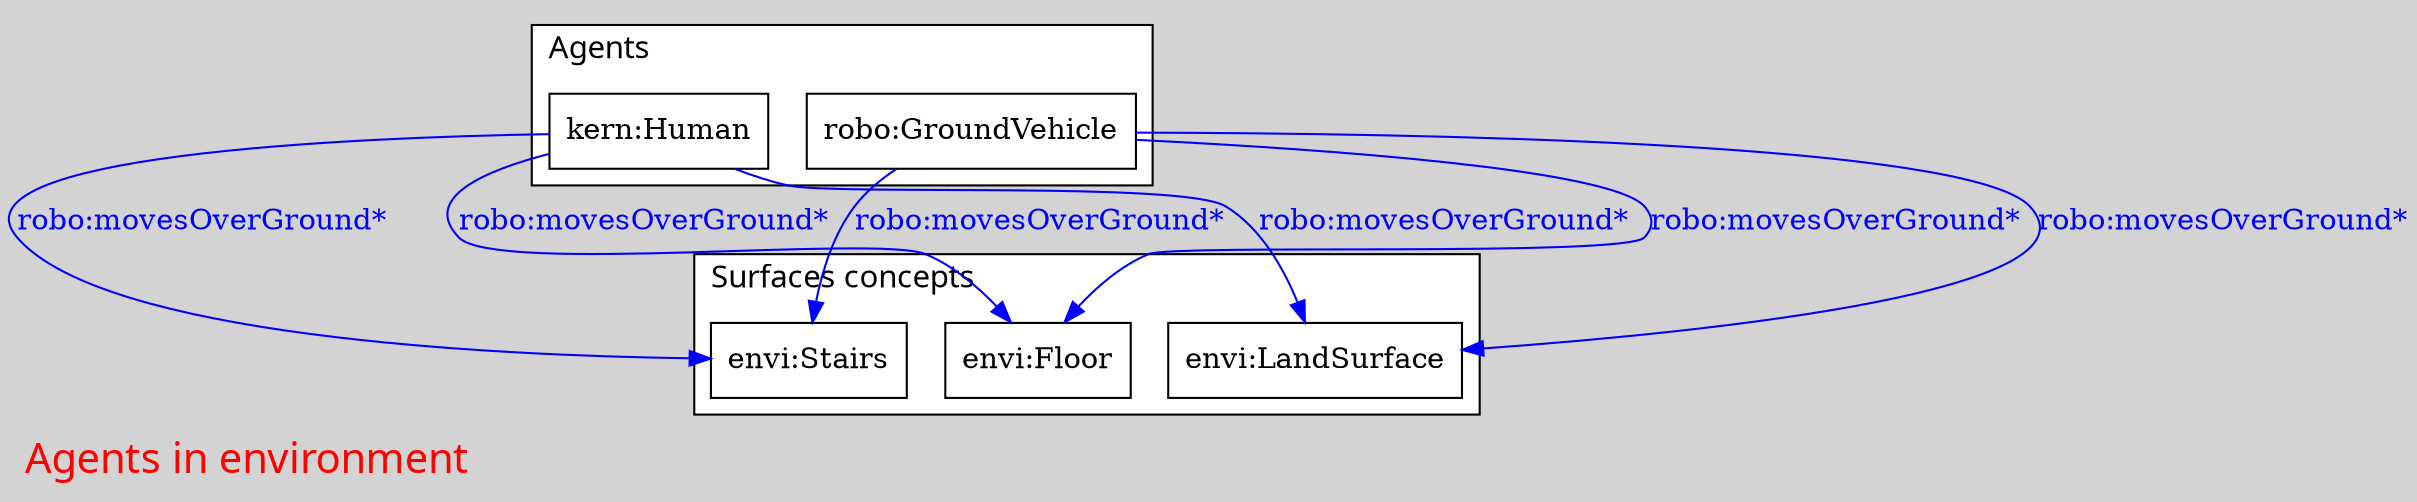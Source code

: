 digraph Proteus {
	label="Agents in environment"
	fontname="Arial-Bold";
	labeljust=left;
	fontsize=20;
	fontcolor=red;
	bgcolor=lightgrey;
	subgraph cluster0 {
		label="Surfaces concepts"
		fontname="Arial-Bold";
		labeljust=left;
		fontsize=15;
		fontcolor=black;
		bgcolor=white;
		"Stairs" [label="envi:Stairs", shape=box, color="0.0,0.0,0.0", fontcolor="0.0,0.0,0.0", width="1.0625", height="0.5"];
		"Floor" [label="envi:Floor", shape=box, color="0.0,0.0,0.0", fontcolor="0.0,0.0,0.0", width="1.0625", height="0.5"];
		"LandSurface" [label="envi:LandSurface", shape=box, color="0.0,0.0,0.0", fontcolor="0.0,0.0,0.0", width="1.6389", height="0.5"];
	}
	subgraph cluster1 {
		label="Agents"
		fontname="Arial-Bold";
		labeljust=left;
		fontsize=15;
		fontcolor=black;
		bgcolor=white;
		"Human" [label="kern:Human", shape=box, color="0.0,0.0,0.0", fontcolor="0.0,0.0,0.0", width="1.2292", height="0.5"];
		"GroundVehicle" [label="robo:GroundVehicle", shape=box, color="0.0,0.0,0.0", fontcolor="0.0,0.0,0.0", width="1.8889", height="0.5"];
	}
	"Human" -> "Floor" [style=filled, label="robo:movesOverGround*", color="0.6666667,1.0,1.0", fontcolor="0.6666667,1.0,1.0"];
	"Human" -> "Stairs" [style=filled, label="robo:movesOverGround*", color="0.6666667,1.0,1.0", fontcolor="0.6666667,1.0,1.0"];
	"Human" -> "LandSurface" [style=filled, label="robo:movesOverGround*", color="0.6666667,1.0,1.0", fontcolor="0.6666667,1.0,1.0"];
	"GroundVehicle" -> "Floor" [style=filled, label="robo:movesOverGround*", color="0.6666667,1.0,1.0", fontcolor="0.6666667,1.0,1.0"];
	"GroundVehicle" -> "Stairs" [style=filled, label="robo:movesOverGround*", color="0.6666667,1.0,1.0", fontcolor="0.6666667,1.0,1.0"];
	"GroundVehicle" -> "LandSurface" [style=filled, label="robo:movesOverGround*", color="0.6666667,1.0,1.0", fontcolor="0.6666667,1.0,1.0"];
}
